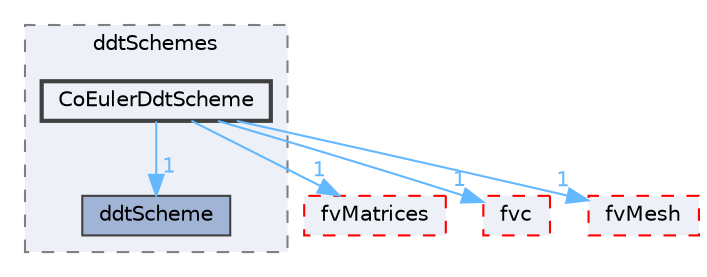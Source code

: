 digraph "src/finiteVolume/finiteVolume/ddtSchemes/CoEulerDdtScheme"
{
 // LATEX_PDF_SIZE
  bgcolor="transparent";
  edge [fontname=Helvetica,fontsize=10,labelfontname=Helvetica,labelfontsize=10];
  node [fontname=Helvetica,fontsize=10,shape=box,height=0.2,width=0.4];
  compound=true
  subgraph clusterdir_91771073560c986101bf22be7764122a {
    graph [ bgcolor="#edf0f7", pencolor="grey50", label="ddtSchemes", fontname=Helvetica,fontsize=10 style="filled,dashed", URL="dir_91771073560c986101bf22be7764122a.html",tooltip=""]
  dir_20931bf3fe2fda4520b5e1e32c247b67 [label="ddtScheme", fillcolor="#a2b4d6", color="grey25", style="filled", URL="dir_20931bf3fe2fda4520b5e1e32c247b67.html",tooltip=""];
  dir_319e35742be97dd39dc64120b058bf02 [label="CoEulerDdtScheme", fillcolor="#edf0f7", color="grey25", style="filled,bold", URL="dir_319e35742be97dd39dc64120b058bf02.html",tooltip=""];
  }
  dir_5d57e3901430bcc99a7ddac11a899224 [label="fvMatrices", fillcolor="#edf0f7", color="red", style="filled,dashed", URL="dir_5d57e3901430bcc99a7ddac11a899224.html",tooltip=""];
  dir_f4030f3362933683136e1dae328f10c0 [label="fvc", fillcolor="#edf0f7", color="red", style="filled,dashed", URL="dir_f4030f3362933683136e1dae328f10c0.html",tooltip=""];
  dir_c382fa095c9c33d8673c0dd60aaef275 [label="fvMesh", fillcolor="#edf0f7", color="red", style="filled,dashed", URL="dir_c382fa095c9c33d8673c0dd60aaef275.html",tooltip=""];
  dir_319e35742be97dd39dc64120b058bf02->dir_20931bf3fe2fda4520b5e1e32c247b67 [headlabel="1", labeldistance=1.5 headhref="dir_000531_000821.html" href="dir_000531_000821.html" color="steelblue1" fontcolor="steelblue1"];
  dir_319e35742be97dd39dc64120b058bf02->dir_5d57e3901430bcc99a7ddac11a899224 [headlabel="1", labeldistance=1.5 headhref="dir_000531_001542.html" href="dir_000531_001542.html" color="steelblue1" fontcolor="steelblue1"];
  dir_319e35742be97dd39dc64120b058bf02->dir_c382fa095c9c33d8673c0dd60aaef275 [headlabel="1", labeldistance=1.5 headhref="dir_000531_001544.html" href="dir_000531_001544.html" color="steelblue1" fontcolor="steelblue1"];
  dir_319e35742be97dd39dc64120b058bf02->dir_f4030f3362933683136e1dae328f10c0 [headlabel="1", labeldistance=1.5 headhref="dir_000531_001534.html" href="dir_000531_001534.html" color="steelblue1" fontcolor="steelblue1"];
}
